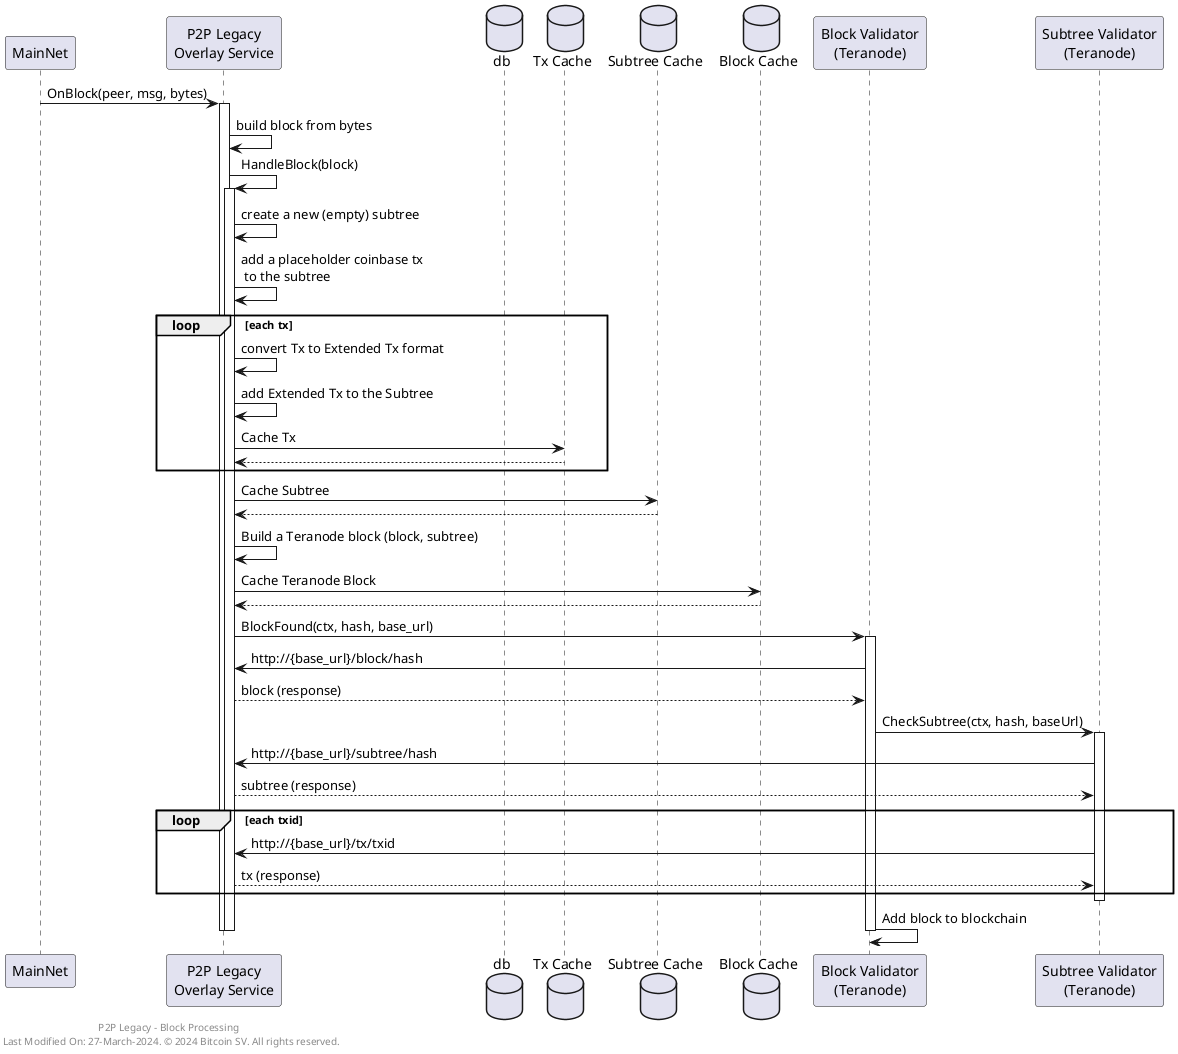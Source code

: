 @startuml overview


participant MainNet as mainnet
participant "P2P Legacy\nOverlay Service" as legacy
database db
database "Tx Cache" as txCache
database "Subtree Cache" as subtreeCache
database "Block Cache" as blockCache
participant "Block Validator\n(Teranode)" as blockValidator
participant "Subtree Validator\n(Teranode)" as subtreeValidator

mainnet -> legacy : OnBlock(peer, msg, bytes)
activate legacy

legacy -> legacy: build block from bytes

legacy -> legacy: HandleBlock(block)
activate legacy

legacy -> legacy: create a new (empty) subtree
legacy -> legacy: add a placeholder coinbase tx\n to the subtree

loop each tx
    legacy -> legacy: convert Tx to Extended Tx format
    legacy -> legacy: add Extended Tx to the Subtree
    legacy -> txCache: Cache Tx
    txCache --> legacy
end

legacy -> subtreeCache: Cache Subtree
subtreeCache --> legacy

legacy -> legacy: Build a Teranode block (block, subtree)

legacy -> blockCache: Cache Teranode Block
blockCache --> legacy

legacy -> blockValidator: BlockFound(ctx, hash, base_url)
activate blockValidator

blockValidator -> legacy: http://{base_url}/block/hash

legacy --> blockValidator: block (response)

blockValidator -> subtreeValidator: CheckSubtree(ctx, hash, baseUrl)

activate subtreeValidator

subtreeValidator -> legacy: http://{base_url}/subtree/hash

legacy --> subtreeValidator: subtree (response)


loop each txid
    subtreeValidator -> legacy: http://{base_url}/tx/txid
    legacy --> subtreeValidator: tx (response)
end

deactivate subtreeValidator

blockValidator -> blockValidator: Add block to blockchain

deactivate blockValidator

deactivate legacy

deactivate legacy

left footer "P2P Legacy - Block Processing \n Last Modified On: 27-March-2024. © 2024 Bitcoin SV. All rights reserved."

@enduml
